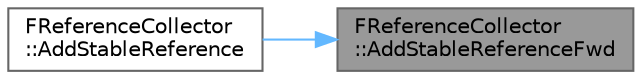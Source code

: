 digraph "FReferenceCollector::AddStableReferenceFwd"
{
 // INTERACTIVE_SVG=YES
 // LATEX_PDF_SIZE
  bgcolor="transparent";
  edge [fontname=Helvetica,fontsize=10,labelfontname=Helvetica,labelfontsize=10];
  node [fontname=Helvetica,fontsize=10,shape=box,height=0.2,width=0.4];
  rankdir="RL";
  Node1 [id="Node000001",label="FReferenceCollector\l::AddStableReferenceFwd",height=0.2,width=0.4,color="gray40", fillcolor="grey60", style="filled", fontcolor="black",tooltip=" "];
  Node1 -> Node2 [id="edge1_Node000001_Node000002",dir="back",color="steelblue1",style="solid",tooltip=" "];
  Node2 [id="Node000002",label="FReferenceCollector\l::AddStableReference",height=0.2,width=0.4,color="grey40", fillcolor="white", style="filled",URL="$d9/d05/classFReferenceCollector.html#aa20338dd011c6d4a1ca7b27d86aaecb9",tooltip=" "];
}
